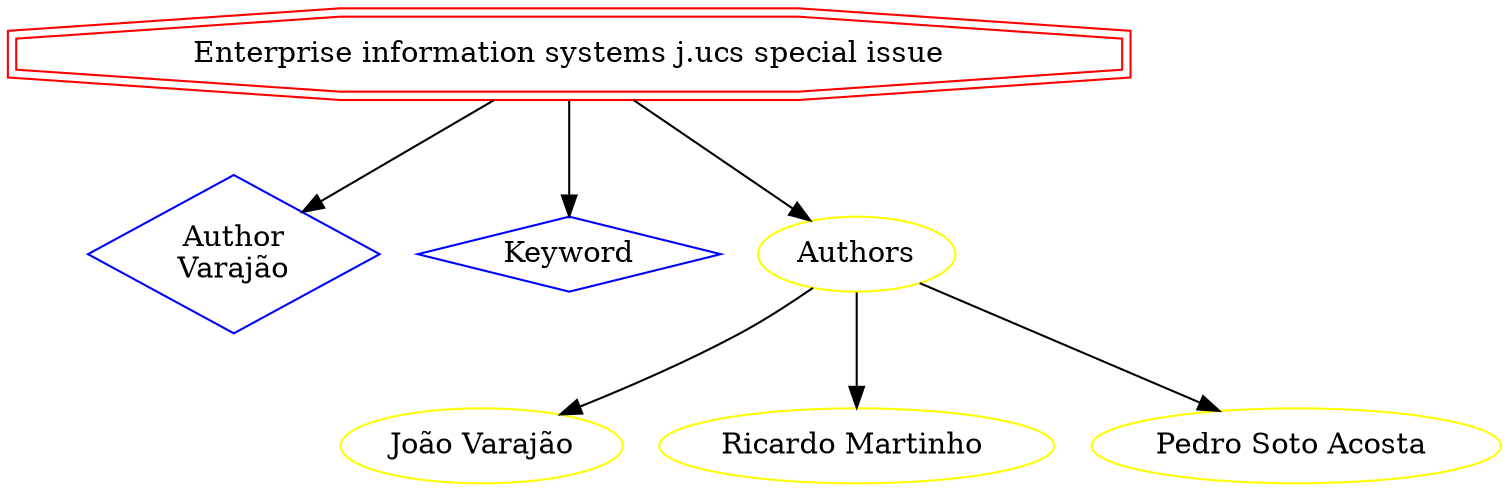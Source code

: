strict digraph mind_map94 {
	node [color=red shape=doubleoctagon]
	"Enterprise information systems j.ucs special issue"
	node [color=blue shape=diamond]
	"Author
Varajão"
	Keyword
	"Enterprise information systems j.ucs special issue" -> "Author
Varajão"
	"Enterprise information systems j.ucs special issue" -> Keyword
	node [color=yellow shape=ellipse]
	"Enterprise information systems j.ucs special issue" -> Authors
	Authors -> "João Varajão"
	Authors -> "Ricardo Martinho "
	Authors -> "Pedro Soto Acosta "
}
